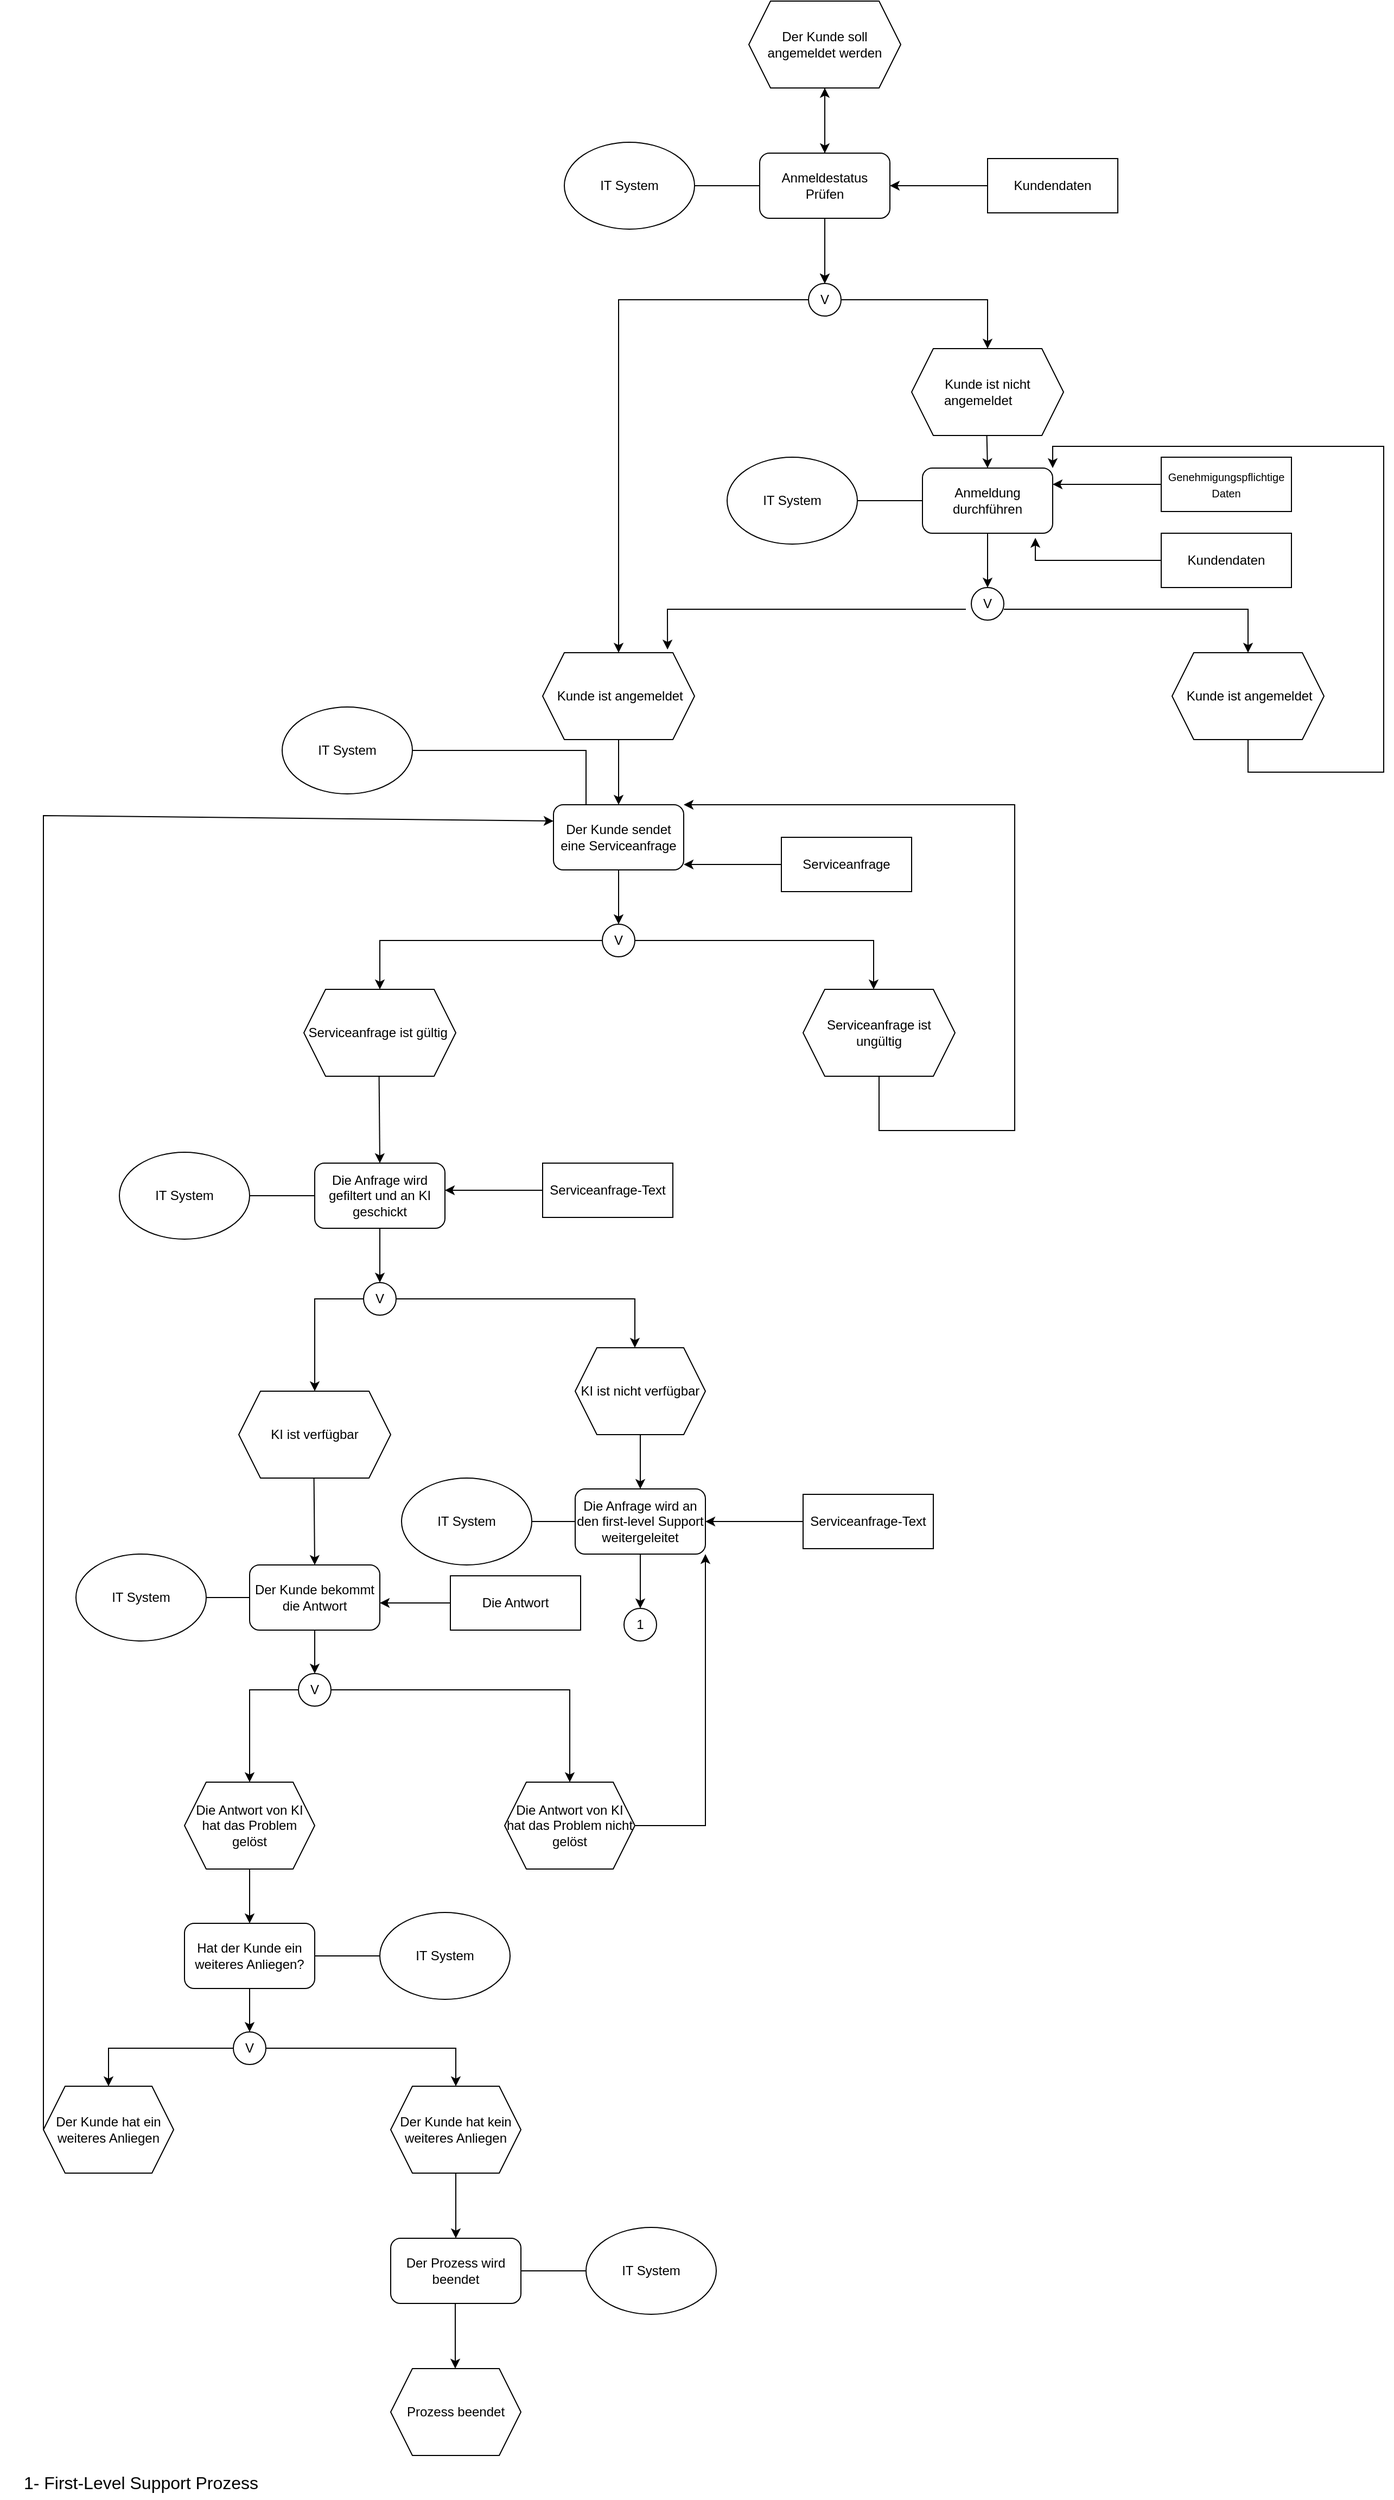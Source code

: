 <mxfile version="26.0.4">
  <diagram name="Page-1" id="8ce9d11a-91a2-4d17-14d8-a56ed91bf033">
    <mxGraphModel dx="2150" dy="557" grid="1" gridSize="10" guides="1" tooltips="1" connect="1" arrows="1" fold="1" page="1" pageScale="1" pageWidth="1100" pageHeight="850" background="none" math="0" shadow="0">
      <root>
        <mxCell id="0" />
        <mxCell id="1" parent="0" />
        <mxCell id="GY3HH0PPxPcZLD8sV_lU-1" value="Der Kunde soll angemeldet werden" style="shape=hexagon;perimeter=hexagonPerimeter2;whiteSpace=wrap;html=1;fixedSize=1;" parent="1" vertex="1">
          <mxGeometry x="480" y="20" width="140" height="80" as="geometry" />
        </mxCell>
        <mxCell id="GY3HH0PPxPcZLD8sV_lU-2" value="" style="endArrow=classic;html=1;rounded=0;exitX=0.5;exitY=1;exitDx=0;exitDy=0;" parent="1" source="GY3HH0PPxPcZLD8sV_lU-1" edge="1">
          <mxGeometry width="50" height="50" relative="1" as="geometry">
            <mxPoint x="410" y="350" as="sourcePoint" />
            <mxPoint x="550" y="160" as="targetPoint" />
          </mxGeometry>
        </mxCell>
        <mxCell id="GY3HH0PPxPcZLD8sV_lU-12" value="" style="edgeStyle=orthogonalEdgeStyle;rounded=0;orthogonalLoop=1;jettySize=auto;html=1;" parent="1" source="GY3HH0PPxPcZLD8sV_lU-3" target="GY3HH0PPxPcZLD8sV_lU-4" edge="1">
          <mxGeometry relative="1" as="geometry" />
        </mxCell>
        <mxCell id="GY3HH0PPxPcZLD8sV_lU-15" value="" style="edgeStyle=orthogonalEdgeStyle;rounded=0;orthogonalLoop=1;jettySize=auto;html=1;" parent="1" source="GY3HH0PPxPcZLD8sV_lU-3" target="GY3HH0PPxPcZLD8sV_lU-1" edge="1">
          <mxGeometry relative="1" as="geometry" />
        </mxCell>
        <mxCell id="GY3HH0PPxPcZLD8sV_lU-3" value="Anmeldestatus Prüfen" style="rounded=1;whiteSpace=wrap;html=1;" parent="1" vertex="1">
          <mxGeometry x="490" y="160" width="120" height="60" as="geometry" />
        </mxCell>
        <mxCell id="GY3HH0PPxPcZLD8sV_lU-4" value="V" style="ellipse;whiteSpace=wrap;html=1;aspect=fixed;" parent="1" vertex="1">
          <mxGeometry x="535" y="280" width="30" height="30" as="geometry" />
        </mxCell>
        <mxCell id="GY3HH0PPxPcZLD8sV_lU-5" value="" style="endArrow=classic;html=1;rounded=0;exitX=0.5;exitY=1;exitDx=0;exitDy=0;" parent="1" edge="1">
          <mxGeometry width="50" height="50" relative="1" as="geometry">
            <mxPoint x="550" y="220" as="sourcePoint" />
            <mxPoint x="550" y="280" as="targetPoint" />
          </mxGeometry>
        </mxCell>
        <mxCell id="GY3HH0PPxPcZLD8sV_lU-7" value="" style="endArrow=classic;html=1;rounded=0;exitX=1;exitY=0.5;exitDx=0;exitDy=0;" parent="1" source="GY3HH0PPxPcZLD8sV_lU-4" edge="1">
          <mxGeometry width="50" height="50" relative="1" as="geometry">
            <mxPoint x="610" y="300" as="sourcePoint" />
            <mxPoint x="700" y="340" as="targetPoint" />
            <Array as="points">
              <mxPoint x="700" y="295" />
            </Array>
          </mxGeometry>
        </mxCell>
        <mxCell id="GY3HH0PPxPcZLD8sV_lU-8" value="" style="endArrow=classic;html=1;rounded=0;exitX=0;exitY=0.5;exitDx=0;exitDy=0;entryX=0.5;entryY=0;entryDx=0;entryDy=0;" parent="1" source="GY3HH0PPxPcZLD8sV_lU-4" target="GY3HH0PPxPcZLD8sV_lU-10" edge="1">
          <mxGeometry width="50" height="50" relative="1" as="geometry">
            <mxPoint x="540" y="300" as="sourcePoint" />
            <mxPoint x="360" y="560" as="targetPoint" />
            <Array as="points">
              <mxPoint x="360" y="295" />
              <mxPoint x="360" y="560" />
            </Array>
          </mxGeometry>
        </mxCell>
        <mxCell id="GY3HH0PPxPcZLD8sV_lU-9" value="Kunde ist nicht angemeldet&lt;span style=&quot;white-space: pre;&quot;&gt;&#x9;&lt;/span&gt;" style="shape=hexagon;perimeter=hexagonPerimeter2;whiteSpace=wrap;html=1;fixedSize=1;" parent="1" vertex="1">
          <mxGeometry x="630" y="340" width="140" height="80" as="geometry" />
        </mxCell>
        <mxCell id="GY3HH0PPxPcZLD8sV_lU-10" value="&lt;div style=&quot;&quot;&gt;&lt;span style=&quot;background-color: initial;&quot;&gt;&amp;nbsp; &amp;nbsp;Kunde ist angemeldet&lt;/span&gt;&lt;span style=&quot;background-color: initial; white-space: pre;&quot;&gt;&#x9;&lt;/span&gt;&lt;/div&gt;" style="shape=hexagon;perimeter=hexagonPerimeter2;whiteSpace=wrap;html=1;fixedSize=1;align=center;" parent="1" vertex="1">
          <mxGeometry x="290" y="620" width="140" height="80" as="geometry" />
        </mxCell>
        <mxCell id="GY3HH0PPxPcZLD8sV_lU-11" value="Anmeldung durchführen" style="rounded=1;whiteSpace=wrap;html=1;" parent="1" vertex="1">
          <mxGeometry x="640" y="450" width="120" height="60" as="geometry" />
        </mxCell>
        <mxCell id="GY3HH0PPxPcZLD8sV_lU-13" value="" style="endArrow=classic;html=1;rounded=0;exitX=0.5;exitY=1;exitDx=0;exitDy=0;entryX=0.5;entryY=0;entryDx=0;entryDy=0;" parent="1" target="GY3HH0PPxPcZLD8sV_lU-11" edge="1">
          <mxGeometry width="50" height="50" relative="1" as="geometry">
            <mxPoint x="699.29" y="420" as="sourcePoint" />
            <mxPoint x="699.29" y="480" as="targetPoint" />
          </mxGeometry>
        </mxCell>
        <mxCell id="GY3HH0PPxPcZLD8sV_lU-14" value="&lt;div style=&quot;&quot;&gt;&lt;span style=&quot;background-color: initial;&quot;&gt;&amp;nbsp; &amp;nbsp;Kunde ist angemeldet&lt;/span&gt;&lt;span style=&quot;background-color: initial; white-space: pre;&quot;&gt;&#x9;&lt;/span&gt;&lt;/div&gt;" style="shape=hexagon;perimeter=hexagonPerimeter2;whiteSpace=wrap;html=1;fixedSize=1;align=center;" parent="1" vertex="1">
          <mxGeometry x="870" y="620" width="140" height="80" as="geometry" />
        </mxCell>
        <mxCell id="GY3HH0PPxPcZLD8sV_lU-17" value="" style="endArrow=classic;html=1;rounded=0;exitX=0.5;exitY=1;exitDx=0;exitDy=0;" parent="1" source="GY3HH0PPxPcZLD8sV_lU-18" edge="1">
          <mxGeometry width="50" height="50" relative="1" as="geometry">
            <mxPoint x="709.29" y="430" as="sourcePoint" />
            <mxPoint x="700" y="560" as="targetPoint" />
          </mxGeometry>
        </mxCell>
        <mxCell id="GY3HH0PPxPcZLD8sV_lU-19" value="" style="endArrow=classic;html=1;rounded=0;exitX=0.5;exitY=1;exitDx=0;exitDy=0;" parent="1" source="GY3HH0PPxPcZLD8sV_lU-11" target="GY3HH0PPxPcZLD8sV_lU-18" edge="1">
          <mxGeometry width="50" height="50" relative="1" as="geometry">
            <mxPoint x="700" y="510" as="sourcePoint" />
            <mxPoint x="700" y="560" as="targetPoint" />
          </mxGeometry>
        </mxCell>
        <mxCell id="GY3HH0PPxPcZLD8sV_lU-18" value="V" style="ellipse;whiteSpace=wrap;html=1;aspect=fixed;" parent="1" vertex="1">
          <mxGeometry x="685" y="560" width="30" height="30" as="geometry" />
        </mxCell>
        <mxCell id="GY3HH0PPxPcZLD8sV_lU-20" value="" style="endArrow=classic;html=1;rounded=0;exitX=1;exitY=0.5;exitDx=0;exitDy=0;entryX=0.5;entryY=0;entryDx=0;entryDy=0;" parent="1" target="GY3HH0PPxPcZLD8sV_lU-14" edge="1">
          <mxGeometry width="50" height="50" relative="1" as="geometry">
            <mxPoint x="715" y="580" as="sourcePoint" />
            <mxPoint x="850" y="625" as="targetPoint" />
            <Array as="points">
              <mxPoint x="940" y="580" />
            </Array>
          </mxGeometry>
        </mxCell>
        <mxCell id="GY3HH0PPxPcZLD8sV_lU-21" value="" style="endArrow=classic;html=1;rounded=0;entryX=1;entryY=0;entryDx=0;entryDy=0;" parent="1" target="GY3HH0PPxPcZLD8sV_lU-11" edge="1">
          <mxGeometry width="50" height="50" relative="1" as="geometry">
            <mxPoint x="940" y="700" as="sourcePoint" />
            <mxPoint x="760" y="430" as="targetPoint" />
            <Array as="points">
              <mxPoint x="940" y="730" />
              <mxPoint x="1065" y="730" />
              <mxPoint x="1065" y="430" />
              <mxPoint x="910" y="430" />
              <mxPoint x="760" y="430" />
            </Array>
          </mxGeometry>
        </mxCell>
        <mxCell id="GY3HH0PPxPcZLD8sV_lU-22" value="" style="endArrow=classic;html=1;rounded=0;entryX=0.822;entryY=-0.036;entryDx=0;entryDy=0;entryPerimeter=0;" parent="1" target="GY3HH0PPxPcZLD8sV_lU-10" edge="1">
          <mxGeometry width="50" height="50" relative="1" as="geometry">
            <mxPoint x="680" y="580" as="sourcePoint" />
            <mxPoint x="950" y="630" as="targetPoint" />
            <Array as="points">
              <mxPoint x="405" y="580" />
            </Array>
          </mxGeometry>
        </mxCell>
        <mxCell id="GY3HH0PPxPcZLD8sV_lU-23" value="" style="endArrow=classic;html=1;rounded=0;exitX=0.5;exitY=1;exitDx=0;exitDy=0;" parent="1" source="GY3HH0PPxPcZLD8sV_lU-10" edge="1">
          <mxGeometry width="50" height="50" relative="1" as="geometry">
            <mxPoint x="400" y="730" as="sourcePoint" />
            <mxPoint x="360" y="760" as="targetPoint" />
          </mxGeometry>
        </mxCell>
        <mxCell id="GY3HH0PPxPcZLD8sV_lU-24" value="Der Kunde sendet eine Serviceanfrage" style="rounded=1;whiteSpace=wrap;html=1;" parent="1" vertex="1">
          <mxGeometry x="300" y="760" width="120" height="60" as="geometry" />
        </mxCell>
        <mxCell id="GY3HH0PPxPcZLD8sV_lU-29" value="" style="endArrow=classic;html=1;rounded=0;exitX=0.5;exitY=1;exitDx=0;exitDy=0;" parent="1" source="GY3HH0PPxPcZLD8sV_lU-24" edge="1">
          <mxGeometry width="50" height="50" relative="1" as="geometry">
            <mxPoint x="354" y="820" as="sourcePoint" />
            <mxPoint x="360" y="870" as="targetPoint" />
          </mxGeometry>
        </mxCell>
        <mxCell id="GY3HH0PPxPcZLD8sV_lU-31" value="" style="endArrow=classic;html=1;rounded=0;exitX=0.5;exitY=1;exitDx=0;exitDy=0;" parent="1" source="GY3HH0PPxPcZLD8sV_lU-32" edge="1">
          <mxGeometry width="50" height="50" relative="1" as="geometry">
            <mxPoint x="364.29" y="740" as="sourcePoint" />
            <mxPoint x="355" y="870" as="targetPoint" />
          </mxGeometry>
        </mxCell>
        <mxCell id="GY3HH0PPxPcZLD8sV_lU-33" value="" style="endArrow=classic;html=1;rounded=0;exitX=1;exitY=0.5;exitDx=0;exitDy=0;entryX=0.5;entryY=0;entryDx=0;entryDy=0;" parent="1" source="GY3HH0PPxPcZLD8sV_lU-32" edge="1">
          <mxGeometry width="50" height="50" relative="1" as="geometry">
            <mxPoint x="370" y="890" as="sourcePoint" />
            <mxPoint x="595" y="930" as="targetPoint" />
            <Array as="points">
              <mxPoint x="595" y="885" />
            </Array>
          </mxGeometry>
        </mxCell>
        <mxCell id="GY3HH0PPxPcZLD8sV_lU-34" value="" style="endArrow=classic;html=1;rounded=0;exitX=0;exitY=0.5;exitDx=0;exitDy=0;" parent="1" source="GY3HH0PPxPcZLD8sV_lU-32" edge="1">
          <mxGeometry width="50" height="50" relative="1" as="geometry">
            <mxPoint x="335" y="890" as="sourcePoint" />
            <mxPoint x="140" y="930" as="targetPoint" />
            <Array as="points">
              <mxPoint x="140" y="885" />
            </Array>
          </mxGeometry>
        </mxCell>
        <mxCell id="GY3HH0PPxPcZLD8sV_lU-35" value="" style="endArrow=classic;html=1;rounded=0;exitX=1;exitY=0.5;exitDx=0;exitDy=0;entryX=0.5;entryY=0;entryDx=0;entryDy=0;" parent="1" target="GY3HH0PPxPcZLD8sV_lU-32" edge="1">
          <mxGeometry width="50" height="50" relative="1" as="geometry">
            <mxPoint x="370" y="890" as="sourcePoint" />
            <mxPoint x="595" y="930" as="targetPoint" />
            <Array as="points" />
          </mxGeometry>
        </mxCell>
        <mxCell id="GY3HH0PPxPcZLD8sV_lU-32" value="V" style="ellipse;whiteSpace=wrap;html=1;aspect=fixed;" parent="1" vertex="1">
          <mxGeometry x="345" y="870" width="30" height="30" as="geometry" />
        </mxCell>
        <mxCell id="GY3HH0PPxPcZLD8sV_lU-36" value="Serviceanfrage ist gültig&amp;nbsp;" style="shape=hexagon;perimeter=hexagonPerimeter2;whiteSpace=wrap;html=1;fixedSize=1;" parent="1" vertex="1">
          <mxGeometry x="70" y="930" width="140" height="80" as="geometry" />
        </mxCell>
        <mxCell id="GY3HH0PPxPcZLD8sV_lU-37" value="Serviceanfrage ist ungültig" style="shape=hexagon;perimeter=hexagonPerimeter2;whiteSpace=wrap;html=1;fixedSize=1;" parent="1" vertex="1">
          <mxGeometry x="530" y="930" width="140" height="80" as="geometry" />
        </mxCell>
        <mxCell id="GY3HH0PPxPcZLD8sV_lU-38" value="" style="endArrow=classic;html=1;rounded=0;exitX=0.5;exitY=1;exitDx=0;exitDy=0;entryX=1;entryY=0;entryDx=0;entryDy=0;" parent="1" edge="1">
          <mxGeometry width="50" height="50" relative="1" as="geometry">
            <mxPoint x="600" y="1010" as="sourcePoint" />
            <mxPoint x="420" y="760" as="targetPoint" />
            <Array as="points">
              <mxPoint x="600" y="1060" />
              <mxPoint x="725" y="1060" />
              <mxPoint x="725" y="760" />
            </Array>
          </mxGeometry>
        </mxCell>
        <mxCell id="GY3HH0PPxPcZLD8sV_lU-39" value="" style="endArrow=classic;html=1;rounded=0;exitX=0.5;exitY=1;exitDx=0;exitDy=0;entryX=0.5;entryY=0;entryDx=0;entryDy=0;" parent="1" target="GY3HH0PPxPcZLD8sV_lU-40" edge="1">
          <mxGeometry width="50" height="50" relative="1" as="geometry">
            <mxPoint x="139.29" y="1010" as="sourcePoint" />
            <mxPoint x="139.29" y="1070" as="targetPoint" />
          </mxGeometry>
        </mxCell>
        <mxCell id="GY3HH0PPxPcZLD8sV_lU-40" value="Die Anfrage wird gefiltert und an KI geschickt" style="rounded=1;whiteSpace=wrap;html=1;" parent="1" vertex="1">
          <mxGeometry x="80" y="1090" width="120" height="60" as="geometry" />
        </mxCell>
        <mxCell id="GY3HH0PPxPcZLD8sV_lU-42" value="" style="endArrow=classic;html=1;rounded=0;exitX=0.5;exitY=1;exitDx=0;exitDy=0;" parent="1" edge="1">
          <mxGeometry width="50" height="50" relative="1" as="geometry">
            <mxPoint x="140" y="1150" as="sourcePoint" />
            <mxPoint x="140" y="1200" as="targetPoint" />
          </mxGeometry>
        </mxCell>
        <mxCell id="GY3HH0PPxPcZLD8sV_lU-43" value="" style="endArrow=classic;html=1;rounded=0;exitX=0.5;exitY=1;exitDx=0;exitDy=0;" parent="1" source="GY3HH0PPxPcZLD8sV_lU-47" edge="1">
          <mxGeometry width="50" height="50" relative="1" as="geometry">
            <mxPoint x="144.29" y="1070" as="sourcePoint" />
            <mxPoint x="135" y="1200" as="targetPoint" />
          </mxGeometry>
        </mxCell>
        <mxCell id="GY3HH0PPxPcZLD8sV_lU-44" value="" style="endArrow=classic;html=1;rounded=0;exitX=1;exitY=0.5;exitDx=0;exitDy=0;entryX=0.5;entryY=0;entryDx=0;entryDy=0;" parent="1" source="GY3HH0PPxPcZLD8sV_lU-47" edge="1">
          <mxGeometry width="50" height="50" relative="1" as="geometry">
            <mxPoint x="150" y="1220" as="sourcePoint" />
            <mxPoint x="375" y="1260" as="targetPoint" />
            <Array as="points">
              <mxPoint x="375" y="1215" />
            </Array>
          </mxGeometry>
        </mxCell>
        <mxCell id="GY3HH0PPxPcZLD8sV_lU-45" value="" style="endArrow=classic;html=1;rounded=0;exitX=0;exitY=0.5;exitDx=0;exitDy=0;" parent="1" source="GY3HH0PPxPcZLD8sV_lU-47" edge="1">
          <mxGeometry width="50" height="50" relative="1" as="geometry">
            <mxPoint x="115" y="1220" as="sourcePoint" />
            <mxPoint x="80" y="1300" as="targetPoint" />
            <Array as="points">
              <mxPoint x="80" y="1215" />
            </Array>
          </mxGeometry>
        </mxCell>
        <mxCell id="GY3HH0PPxPcZLD8sV_lU-46" value="" style="endArrow=classic;html=1;rounded=0;exitX=1;exitY=0.5;exitDx=0;exitDy=0;entryX=0.5;entryY=0;entryDx=0;entryDy=0;" parent="1" target="GY3HH0PPxPcZLD8sV_lU-47" edge="1">
          <mxGeometry width="50" height="50" relative="1" as="geometry">
            <mxPoint x="150" y="1220" as="sourcePoint" />
            <mxPoint x="375" y="1260" as="targetPoint" />
            <Array as="points" />
          </mxGeometry>
        </mxCell>
        <mxCell id="GY3HH0PPxPcZLD8sV_lU-47" value="V" style="ellipse;whiteSpace=wrap;html=1;aspect=fixed;" parent="1" vertex="1">
          <mxGeometry x="125" y="1200" width="30" height="30" as="geometry" />
        </mxCell>
        <mxCell id="GY3HH0PPxPcZLD8sV_lU-49" value="KI ist nicht verfügbar" style="shape=hexagon;perimeter=hexagonPerimeter2;whiteSpace=wrap;html=1;fixedSize=1;" parent="1" vertex="1">
          <mxGeometry x="320" y="1260" width="120" height="80" as="geometry" />
        </mxCell>
        <mxCell id="GY3HH0PPxPcZLD8sV_lU-50" value="KI ist verfügbar" style="shape=hexagon;perimeter=hexagonPerimeter2;whiteSpace=wrap;html=1;fixedSize=1;" parent="1" vertex="1">
          <mxGeometry x="10" y="1300" width="140" height="80" as="geometry" />
        </mxCell>
        <mxCell id="GY3HH0PPxPcZLD8sV_lU-51" value="" style="endArrow=classic;html=1;rounded=0;exitX=0.5;exitY=1;exitDx=0;exitDy=0;entryX=0.5;entryY=0;entryDx=0;entryDy=0;" parent="1" target="GY3HH0PPxPcZLD8sV_lU-52" edge="1">
          <mxGeometry width="50" height="50" relative="1" as="geometry">
            <mxPoint x="79.29" y="1380" as="sourcePoint" />
            <mxPoint x="79.29" y="1440" as="targetPoint" />
          </mxGeometry>
        </mxCell>
        <mxCell id="GY3HH0PPxPcZLD8sV_lU-52" value="Der Kunde bekommt die Antwort" style="rounded=1;whiteSpace=wrap;html=1;" parent="1" vertex="1">
          <mxGeometry x="20" y="1460" width="120" height="60" as="geometry" />
        </mxCell>
        <mxCell id="GY3HH0PPxPcZLD8sV_lU-53" value="" style="endArrow=classic;html=1;rounded=0;exitX=0.5;exitY=1;exitDx=0;exitDy=0;" parent="1" edge="1">
          <mxGeometry width="50" height="50" relative="1" as="geometry">
            <mxPoint x="380" y="1340" as="sourcePoint" />
            <mxPoint x="380" y="1390" as="targetPoint" />
          </mxGeometry>
        </mxCell>
        <mxCell id="GY3HH0PPxPcZLD8sV_lU-59" value="Die Anfrage wird an den first-level Support weitergeleitet" style="rounded=1;whiteSpace=wrap;html=1;" parent="1" vertex="1">
          <mxGeometry x="320" y="1390" width="120" height="60" as="geometry" />
        </mxCell>
        <mxCell id="GY3HH0PPxPcZLD8sV_lU-62" value="" style="endArrow=classic;html=1;rounded=0;exitX=1;exitY=0.5;exitDx=0;exitDy=0;entryX=0.5;entryY=0;entryDx=0;entryDy=0;" parent="1" source="GY3HH0PPxPcZLD8sV_lU-65" target="GY3HH0PPxPcZLD8sV_lU-68" edge="1">
          <mxGeometry width="50" height="50" relative="1" as="geometry">
            <mxPoint x="90" y="1840" as="sourcePoint" />
            <mxPoint x="315" y="1880" as="targetPoint" />
            <Array as="points">
              <mxPoint x="210" y="1905" />
            </Array>
          </mxGeometry>
        </mxCell>
        <mxCell id="GY3HH0PPxPcZLD8sV_lU-63" value="" style="endArrow=classic;html=1;rounded=0;exitX=0;exitY=0.5;exitDx=0;exitDy=0;entryX=0.5;entryY=0;entryDx=0;entryDy=0;" parent="1" source="GY3HH0PPxPcZLD8sV_lU-65" edge="1" target="GY3HH0PPxPcZLD8sV_lU-67">
          <mxGeometry width="50" height="50" relative="1" as="geometry">
            <mxPoint x="55" y="1840" as="sourcePoint" />
            <mxPoint x="20" y="1920" as="targetPoint" />
            <Array as="points">
              <mxPoint x="-110" y="1905" />
            </Array>
          </mxGeometry>
        </mxCell>
        <mxCell id="GY3HH0PPxPcZLD8sV_lU-65" value="V" style="ellipse;whiteSpace=wrap;html=1;aspect=fixed;" parent="1" vertex="1">
          <mxGeometry x="5" y="1890" width="30" height="30" as="geometry" />
        </mxCell>
        <mxCell id="GY3HH0PPxPcZLD8sV_lU-67" value="Der Kunde hat ein weiteres Anliegen&lt;span style=&quot;text-wrap-mode: nowrap; color: rgba(0, 0, 0, 0); font-family: monospace; font-size: 0px; text-align: start;&quot;&gt;%3CmxGraphModel%3E%3Croot%3E%3CmxCell%20id%3D%220%22%2F%3E%3CmxCell%20id%3D%221%22%20parent%3D%220%22%2F%3E%3CmxCell%20id%3D%222%22%20value%3D%22KI%20ist%20nicht%20verf%C3%BCgbar%22%20style%3D%22shape%3Dhexagon%3Bperimeter%3DhexagonPerimeter2%3BwhiteSpace%3Dwrap%3Bhtml%3D1%3BfixedSize%3D1%3B%22%20vertex%3D%221%22%20parent%3D%221%22%3E%3CmxGeometry%20x%3D%22320%22%20y%3D%221260%22%20width%3D%22120%22%20height%3D%2280%22%20as%3D%22geometry%22%2F%3E%3C%2FmxCell%3E%3C%2Froot%3E%3C%2FmxGraphModel%3E&lt;/span&gt;" style="shape=hexagon;perimeter=hexagonPerimeter2;whiteSpace=wrap;html=1;fixedSize=1;" parent="1" vertex="1">
          <mxGeometry x="-170" y="1940" width="120" height="80" as="geometry" />
        </mxCell>
        <mxCell id="GY3HH0PPxPcZLD8sV_lU-68" value="Der Kunde hat kein weiteres Anliegen&lt;span style=&quot;color: rgba(0, 0, 0, 0); font-family: monospace; font-size: 0px; text-align: start; text-wrap-mode: nowrap;&quot;&gt;%3CmxGraphModel%3E%3Croot%3E%3CmxCell%20id%3D%220%22%2F%3E%3CmxCell%20id%3D%221%22%20parent%3D%220%22%2F%3E%3CmxCell%20id%3D%222%22%20value%3D%22KI%20ist%20nicht%20verf%C3%BCgbar%22%20style%3D%22shape%3Dhexagon%3Bperimeter%3DhexagonPerimeter2%3BwhiteSpace%3Dwrap%3Bhtml%3D1%3BfixedSize%3D1%3B%22%20vertex%3D%221%22%20parent%3D%221%22%3E%3CmxGeometry%20x%3D%22320%22%20y%3D%221260%22%20width%3D%22120%22%20height%3D%2280%22%20as%3D%22geometry%22%2F%3E%3C%2FmxCell%3E%3C%2Froot%3E%3C%2FmxGraphModel%3E&lt;/span&gt;" style="shape=hexagon;perimeter=hexagonPerimeter2;whiteSpace=wrap;html=1;fixedSize=1;" parent="1" vertex="1">
          <mxGeometry x="150" y="1940" width="120" height="80" as="geometry" />
        </mxCell>
        <mxCell id="GY3HH0PPxPcZLD8sV_lU-69" value="" style="endArrow=classic;html=1;rounded=0;exitX=0;exitY=0.5;exitDx=0;exitDy=0;entryX=0;entryY=0.25;entryDx=0;entryDy=0;" parent="1" source="GY3HH0PPxPcZLD8sV_lU-67" target="GY3HH0PPxPcZLD8sV_lU-24" edge="1">
          <mxGeometry width="50" height="50" relative="1" as="geometry">
            <mxPoint x="-120" y="1690" as="sourcePoint" />
            <mxPoint x="-170" y="940" as="targetPoint" />
            <Array as="points">
              <mxPoint x="-170" y="1700" />
              <mxPoint x="-170" y="770" />
            </Array>
          </mxGeometry>
        </mxCell>
        <mxCell id="GY3HH0PPxPcZLD8sV_lU-70" value="IT System" style="ellipse;whiteSpace=wrap;html=1;" parent="1" vertex="1">
          <mxGeometry x="310" y="150" width="120" height="80" as="geometry" />
        </mxCell>
        <mxCell id="GY3HH0PPxPcZLD8sV_lU-71" value="" style="endArrow=none;html=1;rounded=0;entryX=0;entryY=0.5;entryDx=0;entryDy=0;exitX=1;exitY=0.5;exitDx=0;exitDy=0;" parent="1" source="GY3HH0PPxPcZLD8sV_lU-70" target="GY3HH0PPxPcZLD8sV_lU-3" edge="1">
          <mxGeometry width="50" height="50" relative="1" as="geometry">
            <mxPoint x="380" y="215" as="sourcePoint" />
            <mxPoint x="430" y="165" as="targetPoint" />
          </mxGeometry>
        </mxCell>
        <mxCell id="GY3HH0PPxPcZLD8sV_lU-72" value="IT System" style="ellipse;whiteSpace=wrap;html=1;" parent="1" vertex="1">
          <mxGeometry x="460" y="440" width="120" height="80" as="geometry" />
        </mxCell>
        <mxCell id="GY3HH0PPxPcZLD8sV_lU-73" value="" style="endArrow=none;html=1;rounded=0;entryX=0;entryY=0.5;entryDx=0;entryDy=0;exitX=1;exitY=0.5;exitDx=0;exitDy=0;" parent="1" source="GY3HH0PPxPcZLD8sV_lU-72" edge="1">
          <mxGeometry width="50" height="50" relative="1" as="geometry">
            <mxPoint x="530" y="505" as="sourcePoint" />
            <mxPoint x="640" y="480" as="targetPoint" />
          </mxGeometry>
        </mxCell>
        <mxCell id="GY3HH0PPxPcZLD8sV_lU-74" value="IT System" style="ellipse;whiteSpace=wrap;html=1;" parent="1" vertex="1">
          <mxGeometry x="50" y="670" width="120" height="80" as="geometry" />
        </mxCell>
        <mxCell id="GY3HH0PPxPcZLD8sV_lU-75" value="" style="endArrow=none;html=1;rounded=0;entryX=0.25;entryY=0;entryDx=0;entryDy=0;exitX=1;exitY=0.5;exitDx=0;exitDy=0;" parent="1" source="GY3HH0PPxPcZLD8sV_lU-74" target="GY3HH0PPxPcZLD8sV_lU-24" edge="1">
          <mxGeometry width="50" height="50" relative="1" as="geometry">
            <mxPoint x="120" y="735" as="sourcePoint" />
            <mxPoint x="230" y="710" as="targetPoint" />
            <Array as="points">
              <mxPoint x="330" y="710" />
            </Array>
          </mxGeometry>
        </mxCell>
        <mxCell id="GY3HH0PPxPcZLD8sV_lU-77" value="IT System" style="ellipse;whiteSpace=wrap;html=1;" parent="1" vertex="1">
          <mxGeometry x="-100" y="1080" width="120" height="80" as="geometry" />
        </mxCell>
        <mxCell id="GY3HH0PPxPcZLD8sV_lU-78" value="" style="endArrow=none;html=1;rounded=0;entryX=0;entryY=0.5;entryDx=0;entryDy=0;exitX=1;exitY=0.5;exitDx=0;exitDy=0;" parent="1" source="GY3HH0PPxPcZLD8sV_lU-77" edge="1">
          <mxGeometry width="50" height="50" relative="1" as="geometry">
            <mxPoint x="-30" y="1145" as="sourcePoint" />
            <mxPoint x="80" y="1120" as="targetPoint" />
          </mxGeometry>
        </mxCell>
        <mxCell id="GY3HH0PPxPcZLD8sV_lU-81" value="" style="endArrow=classic;html=1;rounded=0;exitX=0.5;exitY=1;exitDx=0;exitDy=0;" parent="1" source="GY3HH0PPxPcZLD8sV_lU-59" edge="1">
          <mxGeometry width="50" height="50" relative="1" as="geometry">
            <mxPoint x="380" y="1450" as="sourcePoint" />
            <mxPoint x="380" y="1500" as="targetPoint" />
          </mxGeometry>
        </mxCell>
        <mxCell id="GY3HH0PPxPcZLD8sV_lU-82" value="1" style="ellipse;whiteSpace=wrap;html=1;aspect=fixed;" parent="1" vertex="1">
          <mxGeometry x="365" y="1500" width="30" height="30" as="geometry" />
        </mxCell>
        <mxCell id="GY3HH0PPxPcZLD8sV_lU-85" value="&lt;font style=&quot;font-size: 16px;&quot;&gt;1- First-Level Support Prozess&lt;/font&gt;" style="text;html=1;align=center;verticalAlign=middle;whiteSpace=wrap;rounded=0;" parent="1" vertex="1">
          <mxGeometry x="-210" y="2290" width="260" height="30" as="geometry" />
        </mxCell>
        <mxCell id="GY3HH0PPxPcZLD8sV_lU-86" value="IT System" style="ellipse;whiteSpace=wrap;html=1;" parent="1" vertex="1">
          <mxGeometry x="-140" y="1450" width="120" height="80" as="geometry" />
        </mxCell>
        <mxCell id="GY3HH0PPxPcZLD8sV_lU-87" value="" style="endArrow=none;html=1;rounded=0;exitX=1;exitY=0.5;exitDx=0;exitDy=0;" parent="1" source="GY3HH0PPxPcZLD8sV_lU-86" edge="1">
          <mxGeometry width="50" height="50" relative="1" as="geometry">
            <mxPoint x="-70" y="1515" as="sourcePoint" />
            <mxPoint x="20" y="1490" as="targetPoint" />
          </mxGeometry>
        </mxCell>
        <mxCell id="GY3HH0PPxPcZLD8sV_lU-88" value="IT System" style="ellipse;whiteSpace=wrap;html=1;" parent="1" vertex="1">
          <mxGeometry x="160" y="1380" width="120" height="80" as="geometry" />
        </mxCell>
        <mxCell id="GY3HH0PPxPcZLD8sV_lU-89" value="" style="endArrow=none;html=1;rounded=0;exitX=1;exitY=0.5;exitDx=0;exitDy=0;" parent="1" source="GY3HH0PPxPcZLD8sV_lU-88" edge="1">
          <mxGeometry width="50" height="50" relative="1" as="geometry">
            <mxPoint x="230" y="1445" as="sourcePoint" />
            <mxPoint x="320" y="1420" as="targetPoint" />
          </mxGeometry>
        </mxCell>
        <mxCell id="GY3HH0PPxPcZLD8sV_lU-90" value="Kundendaten" style="rounded=0;whiteSpace=wrap;html=1;" parent="1" vertex="1">
          <mxGeometry x="700" y="165" width="120" height="50" as="geometry" />
        </mxCell>
        <mxCell id="GY3HH0PPxPcZLD8sV_lU-91" value="" style="endArrow=classic;html=1;rounded=0;exitX=0;exitY=0.5;exitDx=0;exitDy=0;entryX=1;entryY=0.5;entryDx=0;entryDy=0;" parent="1" source="GY3HH0PPxPcZLD8sV_lU-90" target="GY3HH0PPxPcZLD8sV_lU-3" edge="1">
          <mxGeometry width="50" height="50" relative="1" as="geometry">
            <mxPoint x="610" y="270" as="sourcePoint" />
            <mxPoint x="660" y="220" as="targetPoint" />
          </mxGeometry>
        </mxCell>
        <mxCell id="GY3HH0PPxPcZLD8sV_lU-92" value="&lt;font style=&quot;font-size: 10px;&quot;&gt;Genehmigungspflichtige Daten&lt;/font&gt;" style="rounded=0;whiteSpace=wrap;html=1;" parent="1" vertex="1">
          <mxGeometry x="860" y="440" width="120" height="50" as="geometry" />
        </mxCell>
        <mxCell id="GY3HH0PPxPcZLD8sV_lU-93" value="" style="endArrow=classic;html=1;rounded=0;exitX=0;exitY=0.5;exitDx=0;exitDy=0;entryX=1;entryY=0.25;entryDx=0;entryDy=0;" parent="1" source="GY3HH0PPxPcZLD8sV_lU-92" target="GY3HH0PPxPcZLD8sV_lU-11" edge="1">
          <mxGeometry width="50" height="50" relative="1" as="geometry">
            <mxPoint x="760" y="560" as="sourcePoint" />
            <mxPoint x="760" y="480" as="targetPoint" />
          </mxGeometry>
        </mxCell>
        <mxCell id="GY3HH0PPxPcZLD8sV_lU-94" value="Kundendaten" style="rounded=0;whiteSpace=wrap;html=1;" parent="1" vertex="1">
          <mxGeometry x="860" y="510" width="120" height="50" as="geometry" />
        </mxCell>
        <mxCell id="GY3HH0PPxPcZLD8sV_lU-95" value="" style="endArrow=classic;html=1;rounded=0;exitX=0;exitY=0.5;exitDx=0;exitDy=0;entryX=0.867;entryY=1.071;entryDx=0;entryDy=0;entryPerimeter=0;" parent="1" source="GY3HH0PPxPcZLD8sV_lU-94" target="GY3HH0PPxPcZLD8sV_lU-11" edge="1">
          <mxGeometry width="50" height="50" relative="1" as="geometry">
            <mxPoint x="770" y="615" as="sourcePoint" />
            <mxPoint x="770" y="535" as="targetPoint" />
            <Array as="points">
              <mxPoint x="744" y="535" />
            </Array>
          </mxGeometry>
        </mxCell>
        <mxCell id="GY3HH0PPxPcZLD8sV_lU-96" value="Serviceanfrage" style="rounded=0;whiteSpace=wrap;html=1;" parent="1" vertex="1">
          <mxGeometry x="510" y="790" width="120" height="50" as="geometry" />
        </mxCell>
        <mxCell id="GY3HH0PPxPcZLD8sV_lU-97" value="" style="endArrow=classic;html=1;rounded=0;exitX=0;exitY=0.5;exitDx=0;exitDy=0;entryX=1;entryY=0.5;entryDx=0;entryDy=0;" parent="1" source="GY3HH0PPxPcZLD8sV_lU-96" edge="1">
          <mxGeometry width="50" height="50" relative="1" as="geometry">
            <mxPoint x="420" y="895" as="sourcePoint" />
            <mxPoint x="420" y="815" as="targetPoint" />
          </mxGeometry>
        </mxCell>
        <mxCell id="GY3HH0PPxPcZLD8sV_lU-98" value="Serviceanfrage-Text" style="rounded=0;whiteSpace=wrap;html=1;" parent="1" vertex="1">
          <mxGeometry x="290" y="1090" width="120" height="50" as="geometry" />
        </mxCell>
        <mxCell id="GY3HH0PPxPcZLD8sV_lU-99" value="" style="endArrow=classic;html=1;rounded=0;exitX=0;exitY=0.5;exitDx=0;exitDy=0;entryX=1;entryY=0.5;entryDx=0;entryDy=0;" parent="1" source="GY3HH0PPxPcZLD8sV_lU-98" edge="1">
          <mxGeometry width="50" height="50" relative="1" as="geometry">
            <mxPoint x="200" y="1195" as="sourcePoint" />
            <mxPoint x="200" y="1115" as="targetPoint" />
          </mxGeometry>
        </mxCell>
        <mxCell id="GY3HH0PPxPcZLD8sV_lU-100" value="Die Antwort" style="rounded=0;whiteSpace=wrap;html=1;" parent="1" vertex="1">
          <mxGeometry x="205" y="1470" width="120" height="50" as="geometry" />
        </mxCell>
        <mxCell id="GY3HH0PPxPcZLD8sV_lU-101" value="" style="endArrow=classic;html=1;rounded=0;exitX=0;exitY=0.5;exitDx=0;exitDy=0;" parent="1" source="GY3HH0PPxPcZLD8sV_lU-100" edge="1">
          <mxGeometry width="50" height="50" relative="1" as="geometry">
            <mxPoint x="115" y="1575" as="sourcePoint" />
            <mxPoint x="140" y="1495" as="targetPoint" />
          </mxGeometry>
        </mxCell>
        <mxCell id="GY3HH0PPxPcZLD8sV_lU-102" value="Serviceanfrage-Text" style="rounded=0;whiteSpace=wrap;html=1;" parent="1" vertex="1">
          <mxGeometry x="530" y="1395" width="120" height="50" as="geometry" />
        </mxCell>
        <mxCell id="GY3HH0PPxPcZLD8sV_lU-103" value="" style="endArrow=classic;html=1;rounded=0;exitX=0;exitY=0.5;exitDx=0;exitDy=0;entryX=1;entryY=0.5;entryDx=0;entryDy=0;" parent="1" source="GY3HH0PPxPcZLD8sV_lU-102" edge="1">
          <mxGeometry width="50" height="50" relative="1" as="geometry">
            <mxPoint x="440" y="1500" as="sourcePoint" />
            <mxPoint x="440" y="1420" as="targetPoint" />
          </mxGeometry>
        </mxCell>
        <mxCell id="JZJhX0_iQizxY8kDN2-S-1" value="" style="endArrow=classic;html=1;rounded=0;exitX=0.5;exitY=1;exitDx=0;exitDy=0;" edge="1" parent="1" source="JZJhX0_iQizxY8kDN2-S-5">
          <mxGeometry width="50" height="50" relative="1" as="geometry">
            <mxPoint x="84.29" y="1430" as="sourcePoint" />
            <mxPoint x="75" y="1560" as="targetPoint" />
          </mxGeometry>
        </mxCell>
        <mxCell id="JZJhX0_iQizxY8kDN2-S-2" value="" style="endArrow=classic;html=1;rounded=0;exitX=1;exitY=0.5;exitDx=0;exitDy=0;entryX=0.5;entryY=0;entryDx=0;entryDy=0;" edge="1" parent="1" source="JZJhX0_iQizxY8kDN2-S-5">
          <mxGeometry width="50" height="50" relative="1" as="geometry">
            <mxPoint x="90" y="1580" as="sourcePoint" />
            <mxPoint x="315" y="1660" as="targetPoint" />
            <Array as="points">
              <mxPoint x="315" y="1575" />
            </Array>
          </mxGeometry>
        </mxCell>
        <mxCell id="JZJhX0_iQizxY8kDN2-S-3" value="" style="endArrow=classic;html=1;rounded=0;exitX=0;exitY=0.5;exitDx=0;exitDy=0;" edge="1" parent="1" source="JZJhX0_iQizxY8kDN2-S-5">
          <mxGeometry width="50" height="50" relative="1" as="geometry">
            <mxPoint x="55" y="1580" as="sourcePoint" />
            <mxPoint x="20" y="1660" as="targetPoint" />
            <Array as="points">
              <mxPoint x="20" y="1575" />
            </Array>
          </mxGeometry>
        </mxCell>
        <mxCell id="JZJhX0_iQizxY8kDN2-S-4" value="" style="endArrow=classic;html=1;rounded=0;exitX=1;exitY=0.5;exitDx=0;exitDy=0;entryX=0.5;entryY=0;entryDx=0;entryDy=0;" edge="1" parent="1" target="JZJhX0_iQizxY8kDN2-S-5">
          <mxGeometry width="50" height="50" relative="1" as="geometry">
            <mxPoint x="90" y="1580" as="sourcePoint" />
            <mxPoint x="315" y="1620" as="targetPoint" />
            <Array as="points" />
          </mxGeometry>
        </mxCell>
        <mxCell id="JZJhX0_iQizxY8kDN2-S-5" value="V" style="ellipse;whiteSpace=wrap;html=1;aspect=fixed;" vertex="1" parent="1">
          <mxGeometry x="65" y="1560" width="30" height="30" as="geometry" />
        </mxCell>
        <mxCell id="JZJhX0_iQizxY8kDN2-S-6" value="" style="endArrow=classic;html=1;rounded=0;exitX=0.5;exitY=1;exitDx=0;exitDy=0;entryX=0.5;entryY=0;entryDx=0;entryDy=0;" edge="1" parent="1" source="GY3HH0PPxPcZLD8sV_lU-52" target="JZJhX0_iQizxY8kDN2-S-5">
          <mxGeometry width="50" height="50" relative="1" as="geometry">
            <mxPoint x="100" y="1680" as="sourcePoint" />
            <mxPoint x="150" y="1630" as="targetPoint" />
          </mxGeometry>
        </mxCell>
        <mxCell id="JZJhX0_iQizxY8kDN2-S-9" value="Die Antwort von KI hat das Problem gelöst" style="shape=hexagon;perimeter=hexagonPerimeter2;whiteSpace=wrap;html=1;fixedSize=1;" vertex="1" parent="1">
          <mxGeometry x="-40" y="1660" width="120" height="80" as="geometry" />
        </mxCell>
        <mxCell id="JZJhX0_iQizxY8kDN2-S-10" value="Die Antwort von KI hat das Problem nicht gelöst" style="shape=hexagon;perimeter=hexagonPerimeter2;whiteSpace=wrap;html=1;fixedSize=1;" vertex="1" parent="1">
          <mxGeometry x="255" y="1660" width="120" height="80" as="geometry" />
        </mxCell>
        <mxCell id="JZJhX0_iQizxY8kDN2-S-11" value="" style="endArrow=classic;html=1;rounded=0;exitX=1;exitY=0.5;exitDx=0;exitDy=0;entryX=1;entryY=1;entryDx=0;entryDy=0;" edge="1" parent="1" source="JZJhX0_iQizxY8kDN2-S-10" target="GY3HH0PPxPcZLD8sV_lU-59">
          <mxGeometry width="50" height="50" relative="1" as="geometry">
            <mxPoint x="105" y="1585" as="sourcePoint" />
            <mxPoint x="325" y="1670" as="targetPoint" />
            <Array as="points">
              <mxPoint x="440" y="1700" />
            </Array>
          </mxGeometry>
        </mxCell>
        <mxCell id="JZJhX0_iQizxY8kDN2-S-12" value="" style="endArrow=classic;html=1;rounded=0;entryX=0.5;entryY=0;entryDx=0;entryDy=0;" edge="1" parent="1" target="JZJhX0_iQizxY8kDN2-S-13">
          <mxGeometry width="50" height="50" relative="1" as="geometry">
            <mxPoint x="20" y="1740" as="sourcePoint" />
            <mxPoint x="19.29" y="1770" as="targetPoint" />
          </mxGeometry>
        </mxCell>
        <mxCell id="JZJhX0_iQizxY8kDN2-S-13" value="Hat der Kunde ein weiteres Anliegen?" style="rounded=1;whiteSpace=wrap;html=1;" vertex="1" parent="1">
          <mxGeometry x="-40" y="1790" width="120" height="60" as="geometry" />
        </mxCell>
        <mxCell id="JZJhX0_iQizxY8kDN2-S-14" value="" style="endArrow=classic;html=1;rounded=0;exitX=0.5;exitY=1;exitDx=0;exitDy=0;entryX=0.5;entryY=0;entryDx=0;entryDy=0;" edge="1" parent="1" source="JZJhX0_iQizxY8kDN2-S-13">
          <mxGeometry width="50" height="50" relative="1" as="geometry">
            <mxPoint x="40" y="2010" as="sourcePoint" />
            <mxPoint x="20" y="1890" as="targetPoint" />
          </mxGeometry>
        </mxCell>
        <mxCell id="JZJhX0_iQizxY8kDN2-S-15" value="IT System" style="ellipse;whiteSpace=wrap;html=1;" vertex="1" parent="1">
          <mxGeometry x="140" y="1780" width="120" height="80" as="geometry" />
        </mxCell>
        <mxCell id="JZJhX0_iQizxY8kDN2-S-17" value="" style="endArrow=none;html=1;rounded=0;exitX=0;exitY=0.5;exitDx=0;exitDy=0;entryX=1;entryY=0.5;entryDx=0;entryDy=0;" edge="1" parent="1" source="JZJhX0_iQizxY8kDN2-S-15">
          <mxGeometry width="50" height="50" relative="1" as="geometry">
            <mxPoint x="260" y="1820" as="sourcePoint" />
            <mxPoint x="80" y="1820" as="targetPoint" />
          </mxGeometry>
        </mxCell>
        <mxCell id="JZJhX0_iQizxY8kDN2-S-18" value="Prozess beendet" style="shape=hexagon;perimeter=hexagonPerimeter2;whiteSpace=wrap;html=1;fixedSize=1;" vertex="1" parent="1">
          <mxGeometry x="150" y="2200" width="120" height="80" as="geometry" />
        </mxCell>
        <mxCell id="JZJhX0_iQizxY8kDN2-S-19" value="" style="endArrow=classic;html=1;rounded=0;entryX=0.5;entryY=0;entryDx=0;entryDy=0;exitX=0.5;exitY=1;exitDx=0;exitDy=0;" edge="1" parent="1" target="JZJhX0_iQizxY8kDN2-S-20" source="GY3HH0PPxPcZLD8sV_lU-68">
          <mxGeometry width="50" height="50" relative="1" as="geometry">
            <mxPoint x="344" y="2100" as="sourcePoint" />
            <mxPoint x="344" y="1910" as="targetPoint" />
          </mxGeometry>
        </mxCell>
        <mxCell id="JZJhX0_iQizxY8kDN2-S-20" value="Der Prozess wird beendet" style="rounded=1;whiteSpace=wrap;html=1;" vertex="1" parent="1">
          <mxGeometry x="150" y="2080" width="120" height="60" as="geometry" />
        </mxCell>
        <mxCell id="JZJhX0_iQizxY8kDN2-S-21" value="" style="endArrow=classic;html=1;rounded=0;entryX=0.5;entryY=0;entryDx=0;entryDy=0;exitX=0.5;exitY=1;exitDx=0;exitDy=0;" edge="1" parent="1">
          <mxGeometry width="50" height="50" relative="1" as="geometry">
            <mxPoint x="209.5" y="2140" as="sourcePoint" />
            <mxPoint x="209.5" y="2200" as="targetPoint" />
          </mxGeometry>
        </mxCell>
        <mxCell id="JZJhX0_iQizxY8kDN2-S-22" value="IT System" style="ellipse;whiteSpace=wrap;html=1;" vertex="1" parent="1">
          <mxGeometry x="330" y="2070" width="120" height="80" as="geometry" />
        </mxCell>
        <mxCell id="JZJhX0_iQizxY8kDN2-S-23" value="" style="endArrow=none;html=1;rounded=0;exitX=0;exitY=0.5;exitDx=0;exitDy=0;entryX=1;entryY=0.5;entryDx=0;entryDy=0;" edge="1" parent="1" source="JZJhX0_iQizxY8kDN2-S-22">
          <mxGeometry width="50" height="50" relative="1" as="geometry">
            <mxPoint x="450" y="2110" as="sourcePoint" />
            <mxPoint x="270" y="2110" as="targetPoint" />
          </mxGeometry>
        </mxCell>
      </root>
    </mxGraphModel>
  </diagram>
</mxfile>
